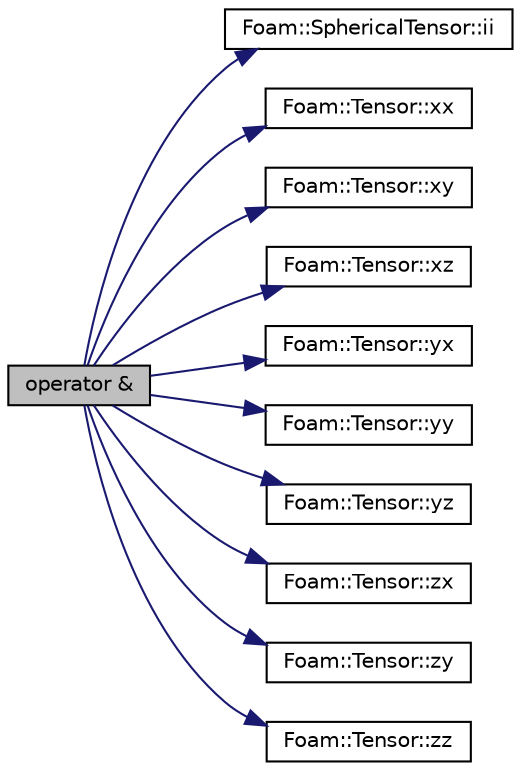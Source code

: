 digraph "operator &amp;"
{
  bgcolor="transparent";
  edge [fontname="Helvetica",fontsize="10",labelfontname="Helvetica",labelfontsize="10"];
  node [fontname="Helvetica",fontsize="10",shape=record];
  rankdir="LR";
  Node141560 [label="operator &",height=0.2,width=0.4,color="black", fillcolor="grey75", style="filled", fontcolor="black"];
  Node141560 -> Node141561 [color="midnightblue",fontsize="10",style="solid",fontname="Helvetica"];
  Node141561 [label="Foam::SphericalTensor::ii",height=0.2,width=0.4,color="black",URL="$a29493.html#a8a6ef975bcb1f17d9cd0457417bcac47"];
  Node141560 -> Node141562 [color="midnightblue",fontsize="10",style="solid",fontname="Helvetica"];
  Node141562 [label="Foam::Tensor::xx",height=0.2,width=0.4,color="black",URL="$a28789.html#a1b97c7c1ed81b4fb23da8dcb71a8cd2a"];
  Node141560 -> Node141563 [color="midnightblue",fontsize="10",style="solid",fontname="Helvetica"];
  Node141563 [label="Foam::Tensor::xy",height=0.2,width=0.4,color="black",URL="$a28789.html#aab470ae2a5eeac8c33a7b6abac6b39b3"];
  Node141560 -> Node141564 [color="midnightblue",fontsize="10",style="solid",fontname="Helvetica"];
  Node141564 [label="Foam::Tensor::xz",height=0.2,width=0.4,color="black",URL="$a28789.html#a6c0a9bc605f3cfdfb3307b3dcf136f60"];
  Node141560 -> Node141565 [color="midnightblue",fontsize="10",style="solid",fontname="Helvetica"];
  Node141565 [label="Foam::Tensor::yx",height=0.2,width=0.4,color="black",URL="$a28789.html#a217bb42e2157c7914d7ebb0ffb730b7d"];
  Node141560 -> Node141566 [color="midnightblue",fontsize="10",style="solid",fontname="Helvetica"];
  Node141566 [label="Foam::Tensor::yy",height=0.2,width=0.4,color="black",URL="$a28789.html#aba9d77023a5662b9c2d3639d5de555a0"];
  Node141560 -> Node141567 [color="midnightblue",fontsize="10",style="solid",fontname="Helvetica"];
  Node141567 [label="Foam::Tensor::yz",height=0.2,width=0.4,color="black",URL="$a28789.html#a4a98b51ba7019e1cfffae8d321a823df"];
  Node141560 -> Node141568 [color="midnightblue",fontsize="10",style="solid",fontname="Helvetica"];
  Node141568 [label="Foam::Tensor::zx",height=0.2,width=0.4,color="black",URL="$a28789.html#ab7a45ba3b507f0b3f9d5c0bde184b151"];
  Node141560 -> Node141569 [color="midnightblue",fontsize="10",style="solid",fontname="Helvetica"];
  Node141569 [label="Foam::Tensor::zy",height=0.2,width=0.4,color="black",URL="$a28789.html#ab7ecfba4f263d0455d4ea82f590a2612"];
  Node141560 -> Node141570 [color="midnightblue",fontsize="10",style="solid",fontname="Helvetica"];
  Node141570 [label="Foam::Tensor::zz",height=0.2,width=0.4,color="black",URL="$a28789.html#a831c4848d01bfcc8d717b7ef92f2cd4b"];
}
